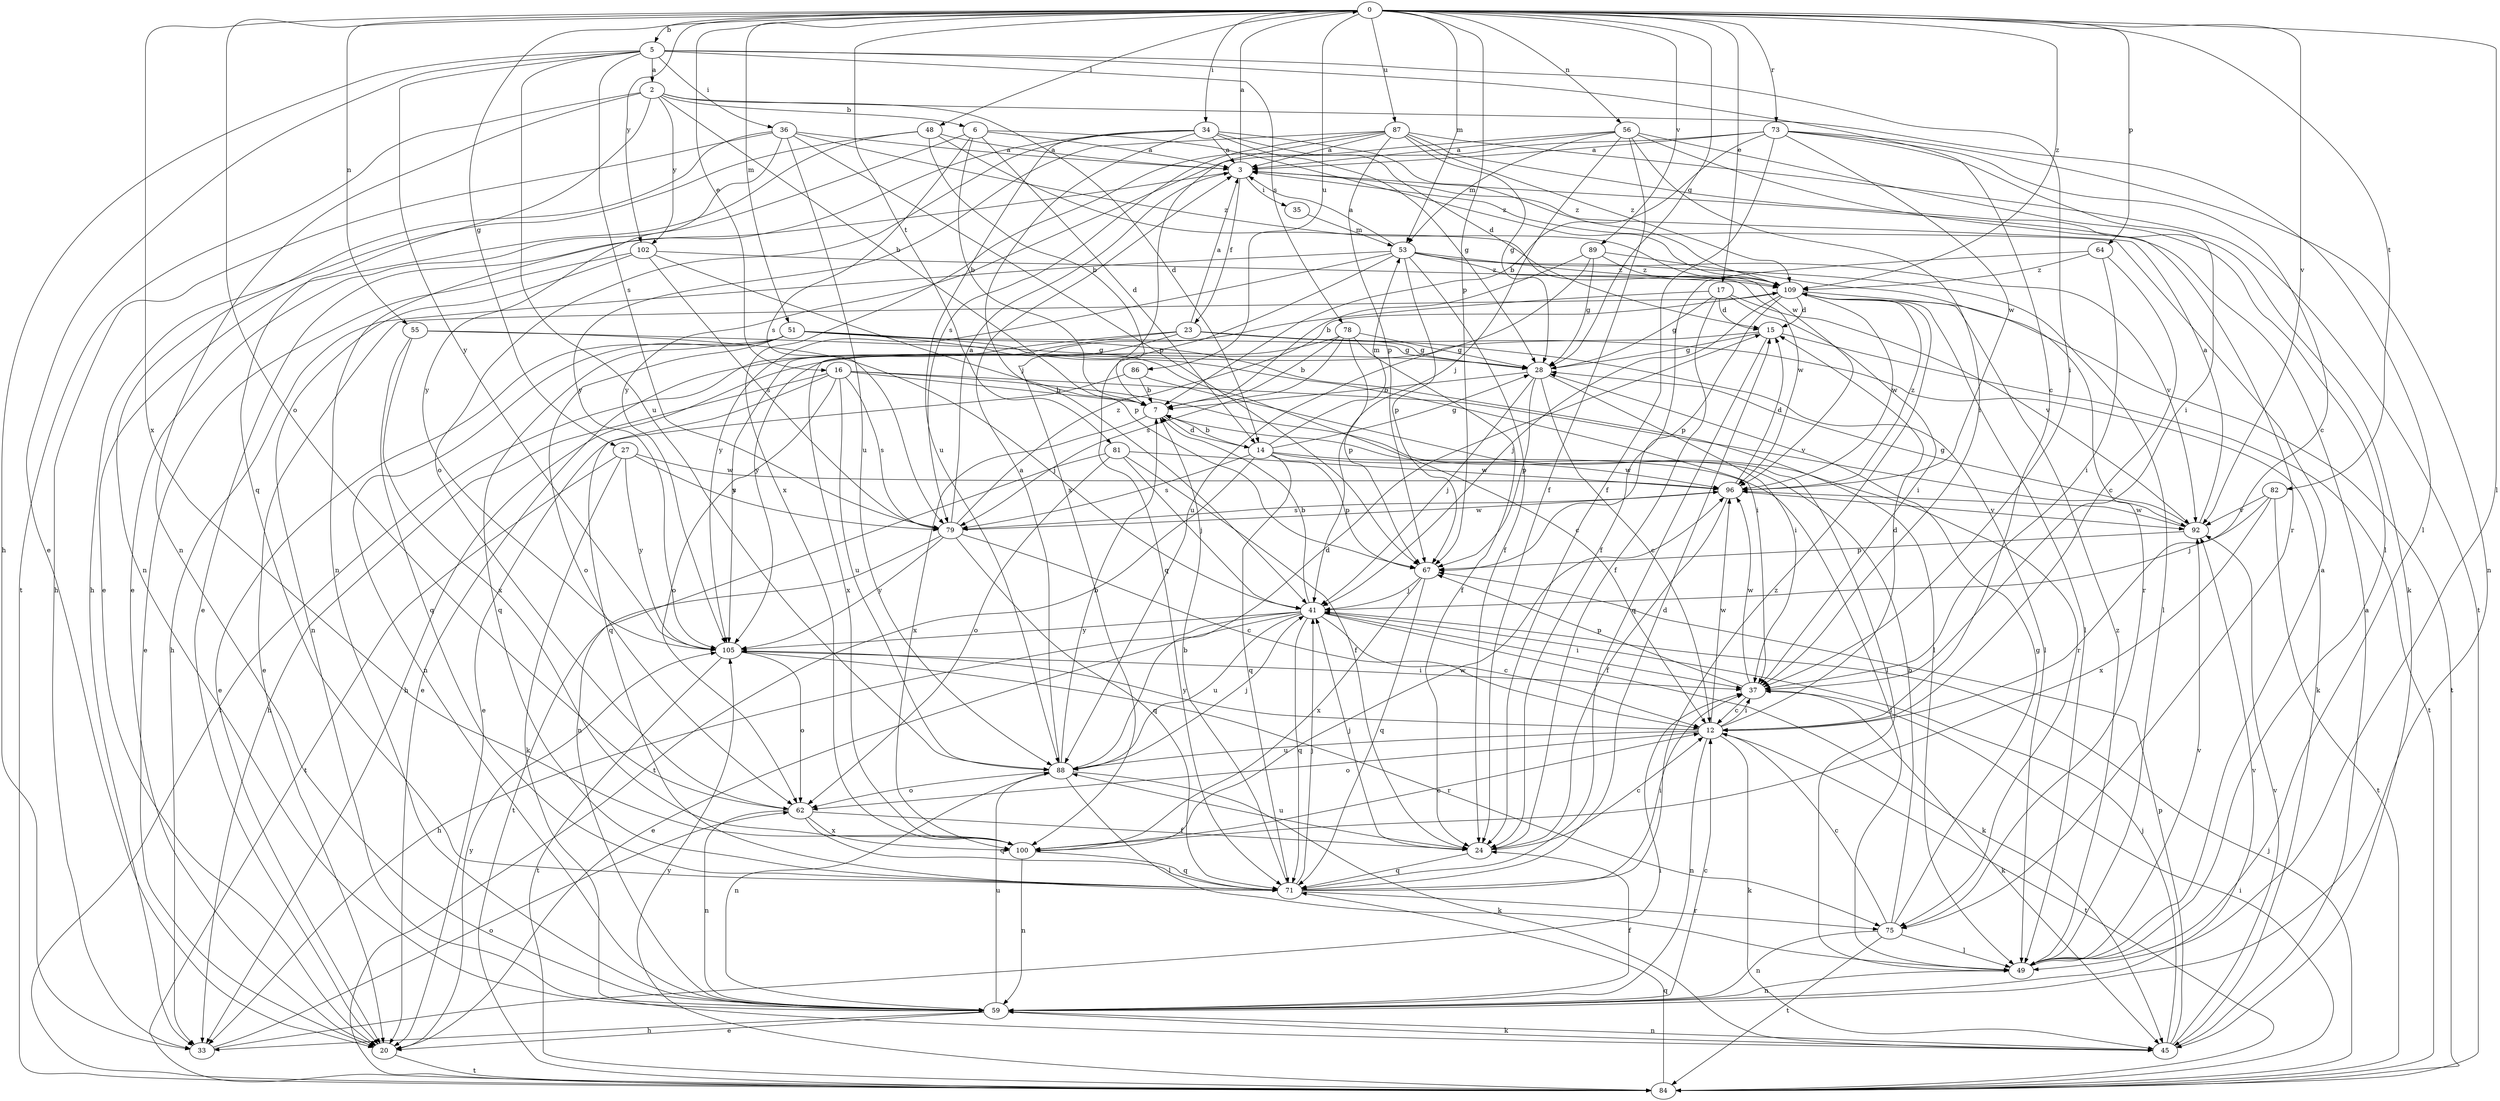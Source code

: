 strict digraph  {
0;
2;
3;
5;
6;
7;
12;
14;
15;
16;
17;
20;
23;
24;
27;
28;
33;
34;
35;
36;
37;
41;
45;
48;
49;
51;
53;
55;
56;
59;
62;
64;
67;
71;
73;
75;
78;
79;
81;
82;
84;
86;
87;
88;
89;
92;
96;
100;
102;
105;
109;
0 -> 5  [label=b];
0 -> 16  [label=e];
0 -> 17  [label=e];
0 -> 27  [label=g];
0 -> 28  [label=g];
0 -> 34  [label=i];
0 -> 48  [label=l];
0 -> 49  [label=l];
0 -> 51  [label=m];
0 -> 53  [label=m];
0 -> 55  [label=n];
0 -> 56  [label=n];
0 -> 62  [label=o];
0 -> 64  [label=p];
0 -> 67  [label=p];
0 -> 73  [label=r];
0 -> 81  [label=t];
0 -> 82  [label=t];
0 -> 86  [label=u];
0 -> 87  [label=u];
0 -> 89  [label=v];
0 -> 92  [label=v];
0 -> 100  [label=x];
0 -> 102  [label=y];
0 -> 109  [label=z];
2 -> 6  [label=b];
2 -> 7  [label=b];
2 -> 14  [label=d];
2 -> 49  [label=l];
2 -> 59  [label=n];
2 -> 71  [label=q];
2 -> 84  [label=t];
2 -> 102  [label=y];
3 -> 0  [label=a];
3 -> 20  [label=e];
3 -> 23  [label=f];
3 -> 35  [label=i];
5 -> 2  [label=a];
5 -> 12  [label=c];
5 -> 20  [label=e];
5 -> 33  [label=h];
5 -> 36  [label=i];
5 -> 37  [label=i];
5 -> 78  [label=s];
5 -> 79  [label=s];
5 -> 88  [label=u];
5 -> 105  [label=y];
6 -> 3  [label=a];
6 -> 7  [label=b];
6 -> 14  [label=d];
6 -> 20  [label=e];
6 -> 79  [label=s];
6 -> 109  [label=z];
7 -> 14  [label=d];
7 -> 100  [label=x];
12 -> 15  [label=d];
12 -> 37  [label=i];
12 -> 45  [label=k];
12 -> 59  [label=n];
12 -> 62  [label=o];
12 -> 84  [label=t];
12 -> 88  [label=u];
12 -> 96  [label=w];
12 -> 105  [label=y];
14 -> 7  [label=b];
14 -> 28  [label=g];
14 -> 49  [label=l];
14 -> 53  [label=m];
14 -> 67  [label=p];
14 -> 71  [label=q];
14 -> 79  [label=s];
14 -> 84  [label=t];
14 -> 96  [label=w];
15 -> 28  [label=g];
15 -> 33  [label=h];
15 -> 71  [label=q];
15 -> 84  [label=t];
16 -> 7  [label=b];
16 -> 33  [label=h];
16 -> 49  [label=l];
16 -> 62  [label=o];
16 -> 71  [label=q];
16 -> 79  [label=s];
16 -> 88  [label=u];
16 -> 92  [label=v];
17 -> 15  [label=d];
17 -> 24  [label=f];
17 -> 28  [label=g];
17 -> 37  [label=i];
17 -> 92  [label=v];
17 -> 105  [label=y];
20 -> 84  [label=t];
20 -> 105  [label=y];
23 -> 3  [label=a];
23 -> 20  [label=e];
23 -> 28  [label=g];
23 -> 45  [label=k];
23 -> 49  [label=l];
23 -> 100  [label=x];
23 -> 105  [label=y];
24 -> 12  [label=c];
24 -> 41  [label=j];
24 -> 71  [label=q];
24 -> 88  [label=u];
27 -> 45  [label=k];
27 -> 79  [label=s];
27 -> 84  [label=t];
27 -> 96  [label=w];
27 -> 105  [label=y];
28 -> 7  [label=b];
28 -> 12  [label=c];
28 -> 37  [label=i];
28 -> 41  [label=j];
28 -> 67  [label=p];
33 -> 37  [label=i];
33 -> 62  [label=o];
34 -> 3  [label=a];
34 -> 15  [label=d];
34 -> 28  [label=g];
34 -> 41  [label=j];
34 -> 59  [label=n];
34 -> 62  [label=o];
34 -> 88  [label=u];
34 -> 109  [label=z];
35 -> 53  [label=m];
36 -> 3  [label=a];
36 -> 33  [label=h];
36 -> 59  [label=n];
36 -> 67  [label=p];
36 -> 88  [label=u];
36 -> 105  [label=y];
36 -> 109  [label=z];
37 -> 12  [label=c];
37 -> 45  [label=k];
37 -> 67  [label=p];
37 -> 96  [label=w];
41 -> 7  [label=b];
41 -> 12  [label=c];
41 -> 20  [label=e];
41 -> 33  [label=h];
41 -> 37  [label=i];
41 -> 45  [label=k];
41 -> 71  [label=q];
41 -> 88  [label=u];
41 -> 105  [label=y];
45 -> 3  [label=a];
45 -> 41  [label=j];
45 -> 59  [label=n];
45 -> 67  [label=p];
45 -> 92  [label=v];
48 -> 3  [label=a];
48 -> 7  [label=b];
48 -> 20  [label=e];
48 -> 33  [label=h];
48 -> 96  [label=w];
49 -> 3  [label=a];
49 -> 59  [label=n];
49 -> 92  [label=v];
49 -> 109  [label=z];
51 -> 12  [label=c];
51 -> 20  [label=e];
51 -> 28  [label=g];
51 -> 37  [label=i];
51 -> 49  [label=l];
51 -> 59  [label=n];
51 -> 62  [label=o];
51 -> 71  [label=q];
53 -> 3  [label=a];
53 -> 24  [label=f];
53 -> 33  [label=h];
53 -> 49  [label=l];
53 -> 67  [label=p];
53 -> 71  [label=q];
53 -> 92  [label=v];
53 -> 96  [label=w];
53 -> 105  [label=y];
53 -> 109  [label=z];
55 -> 28  [label=g];
55 -> 41  [label=j];
55 -> 71  [label=q];
55 -> 100  [label=x];
56 -> 3  [label=a];
56 -> 24  [label=f];
56 -> 37  [label=i];
56 -> 41  [label=j];
56 -> 49  [label=l];
56 -> 53  [label=m];
56 -> 75  [label=r];
56 -> 100  [label=x];
59 -> 12  [label=c];
59 -> 20  [label=e];
59 -> 24  [label=f];
59 -> 33  [label=h];
59 -> 45  [label=k];
59 -> 88  [label=u];
59 -> 92  [label=v];
62 -> 24  [label=f];
62 -> 59  [label=n];
62 -> 71  [label=q];
62 -> 100  [label=x];
64 -> 12  [label=c];
64 -> 24  [label=f];
64 -> 37  [label=i];
64 -> 109  [label=z];
67 -> 41  [label=j];
67 -> 71  [label=q];
67 -> 100  [label=x];
71 -> 7  [label=b];
71 -> 15  [label=d];
71 -> 37  [label=i];
71 -> 41  [label=j];
71 -> 75  [label=r];
71 -> 109  [label=z];
73 -> 3  [label=a];
73 -> 7  [label=b];
73 -> 12  [label=c];
73 -> 24  [label=f];
73 -> 37  [label=i];
73 -> 59  [label=n];
73 -> 96  [label=w];
73 -> 105  [label=y];
75 -> 7  [label=b];
75 -> 12  [label=c];
75 -> 28  [label=g];
75 -> 49  [label=l];
75 -> 59  [label=n];
75 -> 84  [label=t];
78 -> 7  [label=b];
78 -> 24  [label=f];
78 -> 28  [label=g];
78 -> 67  [label=p];
78 -> 79  [label=s];
78 -> 84  [label=t];
79 -> 3  [label=a];
79 -> 12  [label=c];
79 -> 71  [label=q];
79 -> 84  [label=t];
79 -> 96  [label=w];
79 -> 105  [label=y];
79 -> 109  [label=z];
81 -> 24  [label=f];
81 -> 41  [label=j];
81 -> 59  [label=n];
81 -> 62  [label=o];
81 -> 96  [label=w];
82 -> 41  [label=j];
82 -> 84  [label=t];
82 -> 92  [label=v];
82 -> 100  [label=x];
84 -> 37  [label=i];
84 -> 41  [label=j];
84 -> 71  [label=q];
84 -> 105  [label=y];
86 -> 7  [label=b];
86 -> 20  [label=e];
86 -> 75  [label=r];
87 -> 3  [label=a];
87 -> 28  [label=g];
87 -> 45  [label=k];
87 -> 67  [label=p];
87 -> 79  [label=s];
87 -> 84  [label=t];
87 -> 100  [label=x];
87 -> 105  [label=y];
87 -> 109  [label=z];
88 -> 3  [label=a];
88 -> 7  [label=b];
88 -> 15  [label=d];
88 -> 41  [label=j];
88 -> 45  [label=k];
88 -> 49  [label=l];
88 -> 59  [label=n];
88 -> 62  [label=o];
89 -> 7  [label=b];
89 -> 28  [label=g];
89 -> 75  [label=r];
89 -> 88  [label=u];
89 -> 109  [label=z];
92 -> 3  [label=a];
92 -> 28  [label=g];
92 -> 67  [label=p];
92 -> 96  [label=w];
96 -> 15  [label=d];
96 -> 24  [label=f];
96 -> 79  [label=s];
96 -> 92  [label=v];
96 -> 109  [label=z];
100 -> 12  [label=c];
100 -> 59  [label=n];
100 -> 71  [label=q];
100 -> 96  [label=w];
102 -> 20  [label=e];
102 -> 59  [label=n];
102 -> 67  [label=p];
102 -> 79  [label=s];
102 -> 109  [label=z];
105 -> 37  [label=i];
105 -> 62  [label=o];
105 -> 75  [label=r];
105 -> 84  [label=t];
109 -> 15  [label=d];
109 -> 20  [label=e];
109 -> 41  [label=j];
109 -> 49  [label=l];
109 -> 67  [label=p];
109 -> 84  [label=t];
109 -> 96  [label=w];
}
